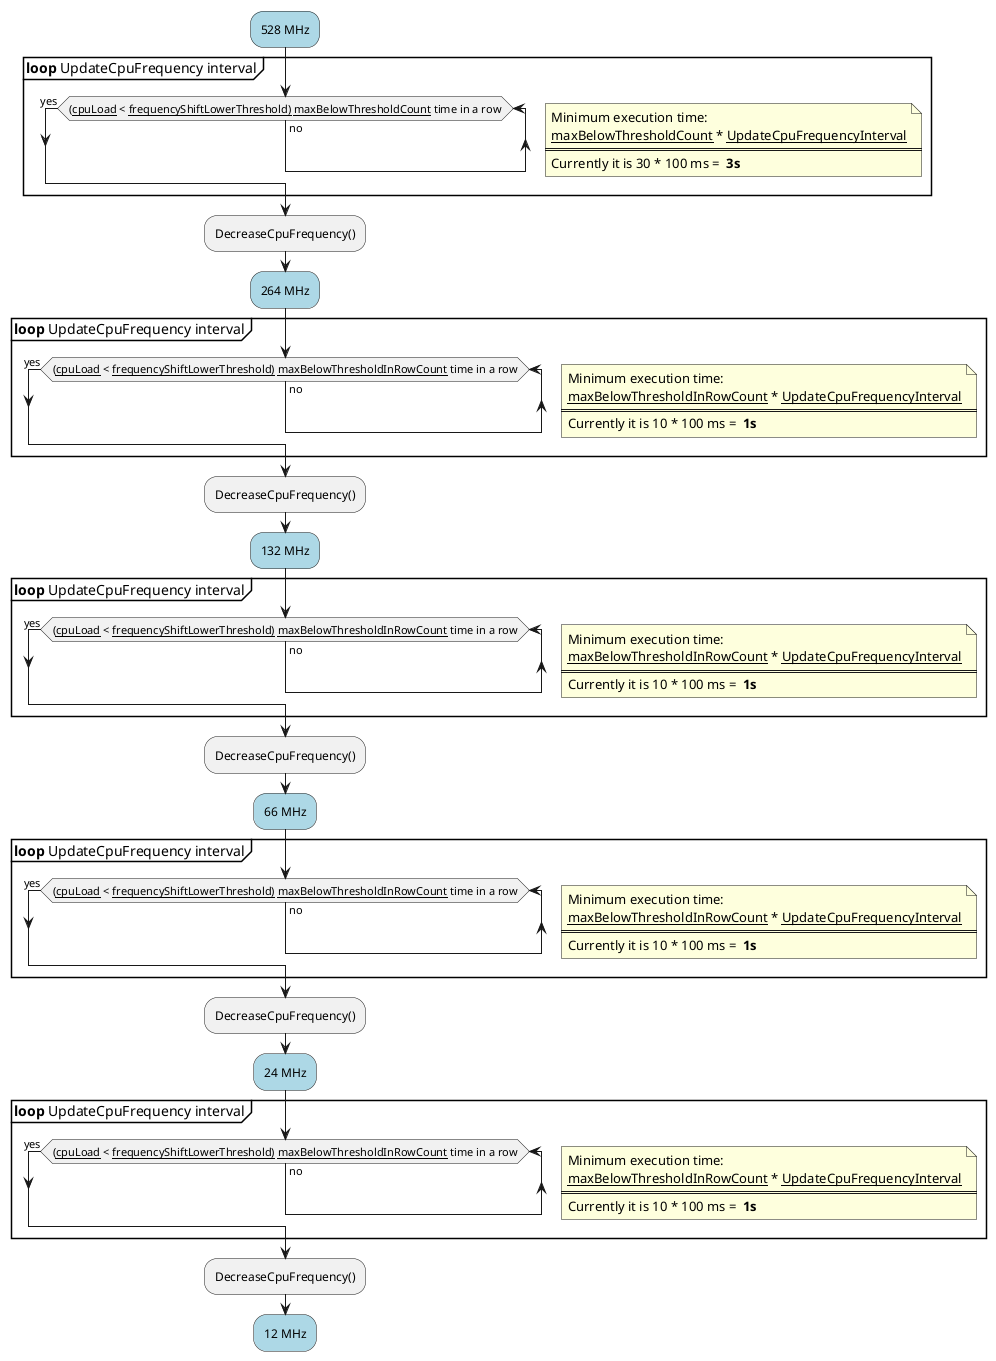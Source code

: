 @startuml
#lightblue :528 MHz;

partition "**loop** UpdateCpuFrequency interval" {
	while ((__cpuLoad__ < __frequencyShiftLowerThreshold)__ __maxBelowThresholdCount__ time in a row) is (no)
	
	endwhile (yes)
	
	note right
	  Minimum execution time:
	  __maxBelowThresholdCount__ * __UpdateCpuFrequencyInterval__
	  ====
	  Currently it is 30 * 100 ms = <b> 3s </b>
	end note
}

:DecreaseCpuFrequency();

#lightblue :264 MHz;

partition "**loop** UpdateCpuFrequency interval" {
	while ((__cpuLoad__ < __frequencyShiftLowerThreshold)__ __maxBelowThresholdInRowCount__ time in a row) is (no)
	
	endwhile (yes)
	
	note right
	  Minimum execution time:
	  __maxBelowThresholdInRowCount__ * __UpdateCpuFrequencyInterval__
	  ====
	  Currently it is 10 * 100 ms = <b> 1s </b>
	end note
}

:DecreaseCpuFrequency();

#lightblue :132 MHz;

partition "**loop** UpdateCpuFrequency interval" {
	while ((__cpuLoad__ < __frequencyShiftLowerThreshold)__ __maxBelowThresholdInRowCount__ time in a row) is (no)
	
	endwhile (yes)
	
	note right
	  Minimum execution time:
	  __maxBelowThresholdInRowCount__ * __UpdateCpuFrequencyInterval__
	  ====
	  Currently it is 10 * 100 ms = <b> 1s </b>
	end note	
}
:DecreaseCpuFrequency();

#lightblue :66 MHz;

partition "**loop** UpdateCpuFrequency interval" {
	while ((__cpuLoad__ < __frequencyShiftLowerThreshold)__ __maxBelowThresholdInRowCount__ time in a row) is (no)
	
	endwhile (yes)
	
	note right
	  Minimum execution time:
	  __maxBelowThresholdInRowCount__ * __UpdateCpuFrequencyInterval__
	  ====
	  Currently it is 10 * 100 ms = <b> 1s </b>
	end note	
}
:DecreaseCpuFrequency();

#lightblue :24 MHz;

partition "**loop** UpdateCpuFrequency interval" {
	while ((__cpuLoad__ < __frequencyShiftLowerThreshold)__ __maxBelowThresholdInRowCount__ time in a row) is (no)
	
	endwhile (yes)
	
	note right
	  Minimum execution time:
	  __maxBelowThresholdInRowCount__ * __UpdateCpuFrequencyInterval__
	  ====
	  Currently it is 10 * 100 ms = <b> 1s </b>
	end note	
}
:DecreaseCpuFrequency();

#lightblue :12 MHz;


@enduml
